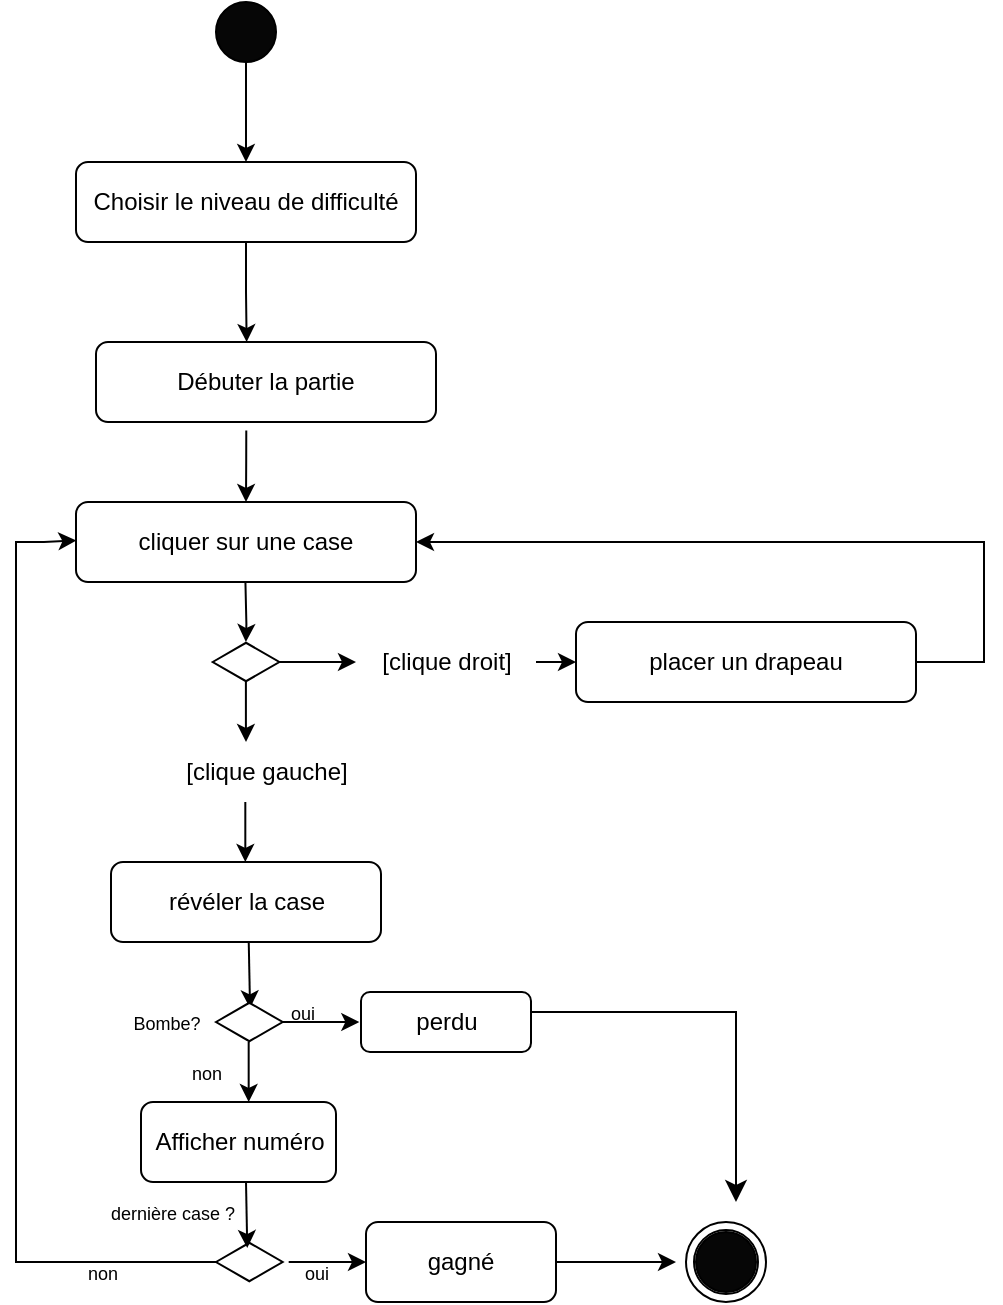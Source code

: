 <mxfile version="24.7.17">
  <diagram id="prtHgNgQTEPvFCAcTncT" name="Page-1">
    <mxGraphModel dx="1034" dy="422" grid="1" gridSize="10" guides="1" tooltips="1" connect="1" arrows="1" fold="1" page="1" pageScale="1" pageWidth="827" pageHeight="1169" math="0" shadow="0">
      <root>
        <mxCell id="0" />
        <mxCell id="1" parent="0" />
        <mxCell id="pc5rxJWwcsagWdeoUbo9-2" value="" style="ellipse;whiteSpace=wrap;html=1;aspect=fixed;fillColor=#060606;" parent="1" vertex="1">
          <mxGeometry x="180" y="10" width="30" height="30" as="geometry" />
        </mxCell>
        <mxCell id="pc5rxJWwcsagWdeoUbo9-3" style="edgeStyle=orthogonalEdgeStyle;rounded=0;orthogonalLoop=1;jettySize=auto;html=1;" parent="1" source="pc5rxJWwcsagWdeoUbo9-2" edge="1">
          <mxGeometry relative="1" as="geometry">
            <mxPoint x="195" y="90" as="targetPoint" />
          </mxGeometry>
        </mxCell>
        <mxCell id="pc5rxJWwcsagWdeoUbo9-5" value="Choisir le niveau de difficulté" style="rounded=1;whiteSpace=wrap;html=1;" parent="1" vertex="1">
          <mxGeometry x="110" y="90" width="170" height="40" as="geometry" />
        </mxCell>
        <mxCell id="pc5rxJWwcsagWdeoUbo9-8" value="" style="edgeStyle=orthogonalEdgeStyle;rounded=0;orthogonalLoop=1;jettySize=auto;html=1;exitX=0.442;exitY=1.105;exitDx=0;exitDy=0;exitPerimeter=0;" parent="1" source="pc5rxJWwcsagWdeoUbo9-10" target="pc5rxJWwcsagWdeoUbo9-7" edge="1">
          <mxGeometry relative="1" as="geometry">
            <mxPoint x="195" y="130" as="sourcePoint" />
            <mxPoint x="195" y="170" as="targetPoint" />
          </mxGeometry>
        </mxCell>
        <mxCell id="pc5rxJWwcsagWdeoUbo9-7" value="cliquer sur une case" style="rounded=1;whiteSpace=wrap;html=1;" parent="1" vertex="1">
          <mxGeometry x="110" y="260" width="170" height="40" as="geometry" />
        </mxCell>
        <mxCell id="pc5rxJWwcsagWdeoUbo9-9" value="" style="edgeStyle=orthogonalEdgeStyle;rounded=0;orthogonalLoop=1;jettySize=auto;html=1;exitX=0.5;exitY=1;exitDx=0;exitDy=0;" parent="1" source="pc5rxJWwcsagWdeoUbo9-5" edge="1">
          <mxGeometry relative="1" as="geometry">
            <mxPoint x="194.67" y="129.4" as="sourcePoint" />
            <mxPoint x="195.32" y="180" as="targetPoint" />
          </mxGeometry>
        </mxCell>
        <mxCell id="pc5rxJWwcsagWdeoUbo9-10" value="Débuter la partie" style="rounded=1;whiteSpace=wrap;html=1;" parent="1" vertex="1">
          <mxGeometry x="120" y="180" width="170" height="40" as="geometry" />
        </mxCell>
        <mxCell id="pc5rxJWwcsagWdeoUbo9-11" value="" style="edgeStyle=orthogonalEdgeStyle;rounded=0;orthogonalLoop=1;jettySize=auto;html=1;exitX=0.442;exitY=1.105;exitDx=0;exitDy=0;exitPerimeter=0;" parent="1" target="pc5rxJWwcsagWdeoUbo9-12" edge="1">
          <mxGeometry relative="1" as="geometry">
            <mxPoint x="194.71" y="300" as="sourcePoint" />
            <mxPoint x="194.71" y="336" as="targetPoint" />
          </mxGeometry>
        </mxCell>
        <mxCell id="pc5rxJWwcsagWdeoUbo9-13" style="edgeStyle=orthogonalEdgeStyle;rounded=0;orthogonalLoop=1;jettySize=auto;html=1;" parent="1" source="pc5rxJWwcsagWdeoUbo9-12" edge="1">
          <mxGeometry relative="1" as="geometry">
            <mxPoint x="250" y="340" as="targetPoint" />
          </mxGeometry>
        </mxCell>
        <mxCell id="pc5rxJWwcsagWdeoUbo9-14" style="edgeStyle=orthogonalEdgeStyle;rounded=0;orthogonalLoop=1;jettySize=auto;html=1;" parent="1" source="pc5rxJWwcsagWdeoUbo9-12" edge="1">
          <mxGeometry relative="1" as="geometry">
            <mxPoint x="195.005" y="380" as="targetPoint" />
          </mxGeometry>
        </mxCell>
        <mxCell id="pc5rxJWwcsagWdeoUbo9-12" value="" style="html=1;whiteSpace=wrap;aspect=fixed;shape=isoRectangle;" parent="1" vertex="1">
          <mxGeometry x="178.34" y="330" width="33.33" height="20" as="geometry" />
        </mxCell>
        <mxCell id="pc5rxJWwcsagWdeoUbo9-16" style="edgeStyle=orthogonalEdgeStyle;rounded=0;orthogonalLoop=1;jettySize=auto;html=1;" parent="1" source="pc5rxJWwcsagWdeoUbo9-15" edge="1">
          <mxGeometry relative="1" as="geometry">
            <mxPoint x="360" y="340" as="targetPoint" />
          </mxGeometry>
        </mxCell>
        <mxCell id="pc5rxJWwcsagWdeoUbo9-15" value="[clique droit]" style="text;html=1;align=center;verticalAlign=middle;resizable=0;points=[];autosize=1;strokeColor=none;fillColor=none;" parent="1" vertex="1">
          <mxGeometry x="250" y="325" width="90" height="30" as="geometry" />
        </mxCell>
        <mxCell id="pc5rxJWwcsagWdeoUbo9-17" value="placer un drapeau" style="rounded=1;whiteSpace=wrap;html=1;" parent="1" vertex="1">
          <mxGeometry x="360" y="320" width="170" height="40" as="geometry" />
        </mxCell>
        <mxCell id="pc5rxJWwcsagWdeoUbo9-18" value="[clique gauche]" style="text;html=1;align=center;verticalAlign=middle;resizable=0;points=[];autosize=1;strokeColor=none;fillColor=none;rotation=0;" parent="1" vertex="1">
          <mxGeometry x="155" y="380" width="100" height="30" as="geometry" />
        </mxCell>
        <mxCell id="pc5rxJWwcsagWdeoUbo9-19" style="edgeStyle=orthogonalEdgeStyle;rounded=0;orthogonalLoop=1;jettySize=auto;html=1;" parent="1" edge="1">
          <mxGeometry relative="1" as="geometry">
            <mxPoint x="194.665" y="440" as="targetPoint" />
            <mxPoint x="194.66" y="410" as="sourcePoint" />
          </mxGeometry>
        </mxCell>
        <mxCell id="pc5rxJWwcsagWdeoUbo9-20" value="perdu" style="rounded=1;whiteSpace=wrap;html=1;" parent="1" vertex="1">
          <mxGeometry x="252.5" y="505" width="85" height="30" as="geometry" />
        </mxCell>
        <mxCell id="pc5rxJWwcsagWdeoUbo9-22" value="" style="shape=partialRectangle;whiteSpace=wrap;html=1;bottom=0;right=0;fillColor=none;rotation=-180;" parent="1" vertex="1">
          <mxGeometry x="530" y="280" width="34" height="60" as="geometry" />
        </mxCell>
        <mxCell id="pc5rxJWwcsagWdeoUbo9-24" value="" style="endArrow=classic;html=1;rounded=0;exitX=0;exitY=1;exitDx=0;exitDy=0;entryX=1;entryY=0.5;entryDx=0;entryDy=0;" parent="1" source="pc5rxJWwcsagWdeoUbo9-22" target="pc5rxJWwcsagWdeoUbo9-7" edge="1">
          <mxGeometry width="50" height="50" relative="1" as="geometry">
            <mxPoint x="310" y="280" as="sourcePoint" />
            <mxPoint x="360" y="230" as="targetPoint" />
          </mxGeometry>
        </mxCell>
        <mxCell id="pc5rxJWwcsagWdeoUbo9-25" value="" style="edgeStyle=orthogonalEdgeStyle;rounded=0;orthogonalLoop=1;jettySize=auto;html=1;exitX=0.442;exitY=1.105;exitDx=0;exitDy=0;exitPerimeter=0;entryX=0.511;entryY=0.158;entryDx=0;entryDy=0;entryPerimeter=0;" parent="1" target="pc5rxJWwcsagWdeoUbo9-27" edge="1">
          <mxGeometry relative="1" as="geometry">
            <mxPoint x="196.37" y="480" as="sourcePoint" />
            <mxPoint x="196.37" y="516" as="targetPoint" />
          </mxGeometry>
        </mxCell>
        <mxCell id="pc5rxJWwcsagWdeoUbo9-26" style="edgeStyle=orthogonalEdgeStyle;rounded=0;orthogonalLoop=1;jettySize=auto;html=1;" parent="1" source="pc5rxJWwcsagWdeoUbo9-27" edge="1">
          <mxGeometry relative="1" as="geometry">
            <mxPoint x="251.66" y="520" as="targetPoint" />
          </mxGeometry>
        </mxCell>
        <mxCell id="pc5rxJWwcsagWdeoUbo9-27" value="" style="html=1;whiteSpace=wrap;aspect=fixed;shape=isoRectangle;" parent="1" vertex="1">
          <mxGeometry x="180.0" y="510" width="33.33" height="20" as="geometry" />
        </mxCell>
        <mxCell id="pc5rxJWwcsagWdeoUbo9-28" style="edgeStyle=orthogonalEdgeStyle;rounded=0;orthogonalLoop=1;jettySize=auto;html=1;" parent="1" edge="1">
          <mxGeometry relative="1" as="geometry">
            <mxPoint x="196.345" y="560" as="targetPoint" />
            <mxPoint x="196.34" y="530" as="sourcePoint" />
          </mxGeometry>
        </mxCell>
        <mxCell id="pc5rxJWwcsagWdeoUbo9-29" value="&lt;font style=&quot;font-size: 9px;&quot;&gt;Bombe?&lt;/font&gt;" style="text;html=1;align=center;verticalAlign=middle;resizable=0;points=[];autosize=1;strokeColor=none;fillColor=none;" parent="1" vertex="1">
          <mxGeometry x="125" y="505" width="60" height="30" as="geometry" />
        </mxCell>
        <mxCell id="pc5rxJWwcsagWdeoUbo9-30" value="&lt;font style=&quot;font-size: 9px;&quot;&gt;oui&lt;/font&gt;" style="text;html=1;align=center;verticalAlign=middle;resizable=0;points=[];autosize=1;strokeColor=none;fillColor=none;" parent="1" vertex="1">
          <mxGeometry x="203.33" y="500" width="40" height="30" as="geometry" />
        </mxCell>
        <mxCell id="pc5rxJWwcsagWdeoUbo9-31" value="&lt;font style=&quot;font-size: 9px;&quot;&gt;non&lt;/font&gt;" style="text;html=1;align=center;verticalAlign=middle;resizable=0;points=[];autosize=1;strokeColor=none;fillColor=none;" parent="1" vertex="1">
          <mxGeometry x="155" y="530" width="40" height="30" as="geometry" />
        </mxCell>
        <mxCell id="pc5rxJWwcsagWdeoUbo9-34" value="révéler la case" style="rounded=1;whiteSpace=wrap;html=1;" parent="1" vertex="1">
          <mxGeometry x="127.5" y="440" width="135" height="40" as="geometry" />
        </mxCell>
        <mxCell id="pc5rxJWwcsagWdeoUbo9-35" value="gagné" style="rounded=1;whiteSpace=wrap;html=1;" parent="1" vertex="1">
          <mxGeometry x="255" y="620" width="95" height="40" as="geometry" />
        </mxCell>
        <mxCell id="pc5rxJWwcsagWdeoUbo9-36" value="" style="html=1;whiteSpace=wrap;aspect=fixed;shape=isoRectangle;" parent="1" vertex="1">
          <mxGeometry x="180.0" y="630" width="33.33" height="20" as="geometry" />
        </mxCell>
        <mxCell id="pc5rxJWwcsagWdeoUbo9-37" value="" style="edgeStyle=orthogonalEdgeStyle;rounded=0;orthogonalLoop=1;jettySize=auto;html=1;exitX=0.442;exitY=1.105;exitDx=0;exitDy=0;exitPerimeter=0;entryX=0.511;entryY=0.158;entryDx=0;entryDy=0;entryPerimeter=0;" parent="1" edge="1">
          <mxGeometry relative="1" as="geometry">
            <mxPoint x="195" y="600" as="sourcePoint" />
            <mxPoint x="195.63" y="633" as="targetPoint" />
          </mxGeometry>
        </mxCell>
        <mxCell id="pc5rxJWwcsagWdeoUbo9-38" style="edgeStyle=orthogonalEdgeStyle;rounded=0;orthogonalLoop=1;jettySize=auto;html=1;" parent="1" edge="1">
          <mxGeometry relative="1" as="geometry">
            <mxPoint x="255.0" y="640" as="targetPoint" />
            <mxPoint x="216.34" y="640" as="sourcePoint" />
          </mxGeometry>
        </mxCell>
        <mxCell id="pc5rxJWwcsagWdeoUbo9-40" value="Afficher numéro" style="rounded=1;whiteSpace=wrap;html=1;" parent="1" vertex="1">
          <mxGeometry x="142.5" y="560" width="97.5" height="40" as="geometry" />
        </mxCell>
        <mxCell id="pc5rxJWwcsagWdeoUbo9-41" value="&lt;font style=&quot;font-size: 9px;&quot;&gt;dernière case ?&lt;/font&gt;" style="text;html=1;align=center;verticalAlign=middle;resizable=0;points=[];autosize=1;strokeColor=none;fillColor=none;" parent="1" vertex="1">
          <mxGeometry x="113.33" y="600" width="90" height="30" as="geometry" />
        </mxCell>
        <mxCell id="pc5rxJWwcsagWdeoUbo9-42" value="&lt;font style=&quot;font-size: 9px;&quot;&gt;non&lt;/font&gt;" style="text;html=1;align=center;verticalAlign=middle;resizable=0;points=[];autosize=1;strokeColor=none;fillColor=none;" parent="1" vertex="1">
          <mxGeometry x="102.5" y="630" width="40" height="30" as="geometry" />
        </mxCell>
        <mxCell id="pc5rxJWwcsagWdeoUbo9-43" value="&lt;font style=&quot;font-size: 9px;&quot;&gt;oui&lt;/font&gt;" style="text;html=1;align=center;verticalAlign=middle;resizable=0;points=[];autosize=1;strokeColor=none;fillColor=none;" parent="1" vertex="1">
          <mxGeometry x="210" y="630" width="40" height="30" as="geometry" />
        </mxCell>
        <mxCell id="pc5rxJWwcsagWdeoUbo9-48" value="" style="shape=partialRectangle;whiteSpace=wrap;html=1;bottom=0;right=0;fillColor=none;rotation=-90;" parent="1" vertex="1">
          <mxGeometry x="-50" y="410" width="360" height="100" as="geometry" />
        </mxCell>
        <mxCell id="pc5rxJWwcsagWdeoUbo9-49" style="edgeStyle=orthogonalEdgeStyle;rounded=0;orthogonalLoop=1;jettySize=auto;html=1;entryX=0.001;entryY=0.481;entryDx=0;entryDy=0;entryPerimeter=0;" parent="1" target="pc5rxJWwcsagWdeoUbo9-7" edge="1">
          <mxGeometry relative="1" as="geometry">
            <mxPoint x="120" y="280" as="targetPoint" />
            <mxPoint x="80" y="280" as="sourcePoint" />
            <Array as="points">
              <mxPoint x="94" y="280" />
            </Array>
          </mxGeometry>
        </mxCell>
        <mxCell id="pc5rxJWwcsagWdeoUbo9-50" value="" style="edgeStyle=segmentEdgeStyle;endArrow=classic;html=1;curved=0;rounded=0;endSize=8;startSize=8;" parent="1" edge="1">
          <mxGeometry width="50" height="50" relative="1" as="geometry">
            <mxPoint x="337.5" y="515" as="sourcePoint" />
            <mxPoint x="440" y="610" as="targetPoint" />
          </mxGeometry>
        </mxCell>
        <mxCell id="pc5rxJWwcsagWdeoUbo9-51" value="" style="endArrow=classic;html=1;rounded=0;" parent="1" edge="1">
          <mxGeometry width="50" height="50" relative="1" as="geometry">
            <mxPoint x="350" y="640" as="sourcePoint" />
            <mxPoint x="410" y="640" as="targetPoint" />
          </mxGeometry>
        </mxCell>
        <mxCell id="pc5rxJWwcsagWdeoUbo9-53" value="" style="ellipse;whiteSpace=wrap;html=1;aspect=fixed;fillColor=#060606;" parent="1" vertex="1">
          <mxGeometry x="420" y="625" width="30" height="30" as="geometry" />
        </mxCell>
        <mxCell id="pc5rxJWwcsagWdeoUbo9-54" value="" style="ellipse;shape=doubleEllipse;whiteSpace=wrap;html=1;aspect=fixed;fillColor=none;" parent="1" vertex="1">
          <mxGeometry x="415" y="620" width="40" height="40" as="geometry" />
        </mxCell>
      </root>
    </mxGraphModel>
  </diagram>
</mxfile>
